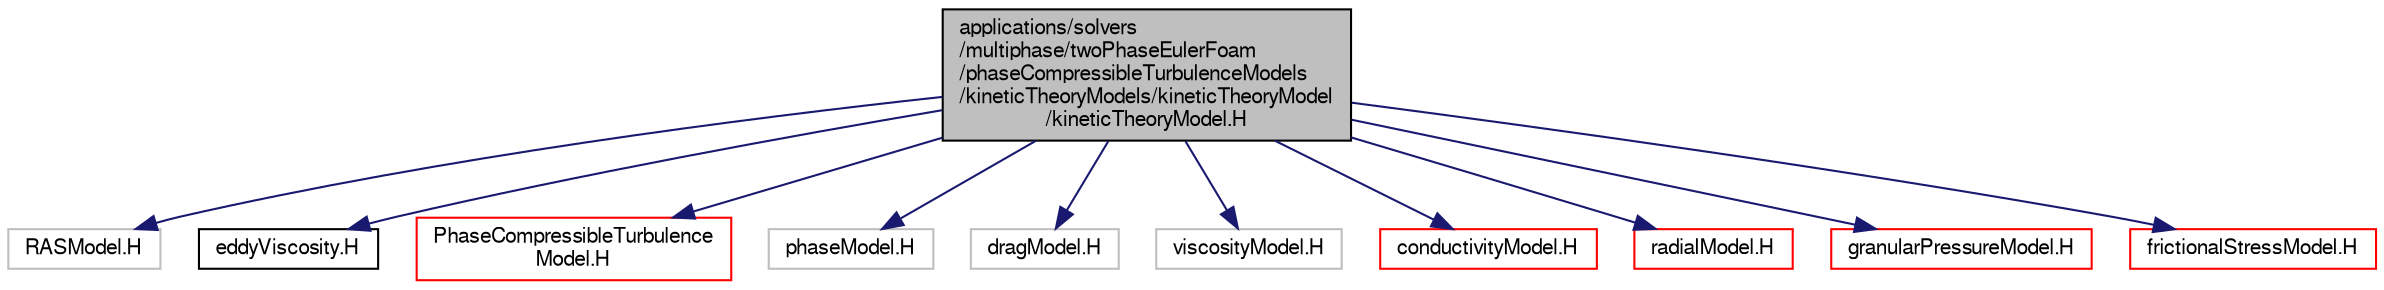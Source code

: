 digraph "applications/solvers/multiphase/twoPhaseEulerFoam/phaseCompressibleTurbulenceModels/kineticTheoryModels/kineticTheoryModel/kineticTheoryModel.H"
{
  bgcolor="transparent";
  edge [fontname="FreeSans",fontsize="10",labelfontname="FreeSans",labelfontsize="10"];
  node [fontname="FreeSans",fontsize="10",shape=record];
  Node0 [label="applications/solvers\l/multiphase/twoPhaseEulerFoam\l/phaseCompressibleTurbulenceModels\l/kineticTheoryModels/kineticTheoryModel\l/kineticTheoryModel.H",height=0.2,width=0.4,color="black", fillcolor="grey75", style="filled", fontcolor="black"];
  Node0 -> Node1 [color="midnightblue",fontsize="10",style="solid",fontname="FreeSans"];
  Node1 [label="RASModel.H",height=0.2,width=0.4,color="grey75"];
  Node0 -> Node2 [color="midnightblue",fontsize="10",style="solid",fontname="FreeSans"];
  Node2 [label="eddyViscosity.H",height=0.2,width=0.4,color="black",URL="$a17768.html"];
  Node0 -> Node3 [color="midnightblue",fontsize="10",style="solid",fontname="FreeSans"];
  Node3 [label="PhaseCompressibleTurbulence\lModel.H",height=0.2,width=0.4,color="red",URL="$a17738.html"];
  Node0 -> Node61 [color="midnightblue",fontsize="10",style="solid",fontname="FreeSans"];
  Node61 [label="phaseModel.H",height=0.2,width=0.4,color="grey75"];
  Node0 -> Node62 [color="midnightblue",fontsize="10",style="solid",fontname="FreeSans"];
  Node62 [label="dragModel.H",height=0.2,width=0.4,color="grey75"];
  Node0 -> Node63 [color="midnightblue",fontsize="10",style="solid",fontname="FreeSans"];
  Node63 [label="viscosityModel.H",height=0.2,width=0.4,color="grey75"];
  Node0 -> Node64 [color="midnightblue",fontsize="10",style="solid",fontname="FreeSans"];
  Node64 [label="conductivityModel.H",height=0.2,width=0.4,color="red",URL="$a20810.html"];
  Node0 -> Node310 [color="midnightblue",fontsize="10",style="solid",fontname="FreeSans"];
  Node310 [label="radialModel.H",height=0.2,width=0.4,color="red",URL="$a20912.html"];
  Node0 -> Node311 [color="midnightblue",fontsize="10",style="solid",fontname="FreeSans"];
  Node311 [label="granularPressureModel.H",height=0.2,width=0.4,color="red",URL="$a20870.html"];
  Node0 -> Node312 [color="midnightblue",fontsize="10",style="solid",fontname="FreeSans"];
  Node312 [label="frictionalStressModel.H",height=0.2,width=0.4,color="red",URL="$a20849.html"];
}

